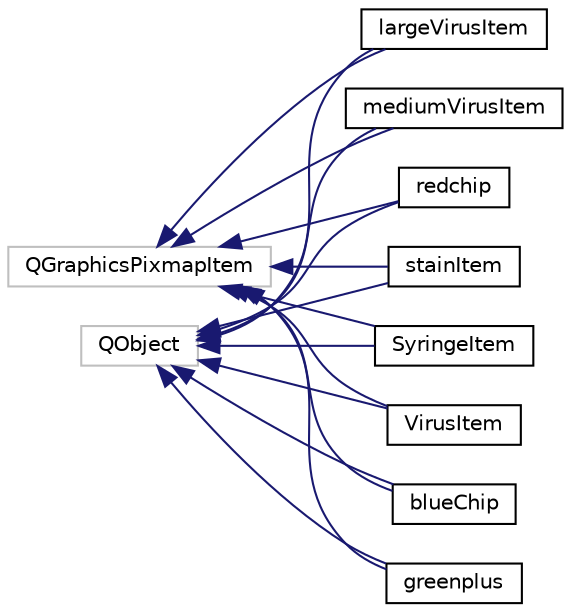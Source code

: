 digraph "Graphical Class Hierarchy"
{
  edge [fontname="Helvetica",fontsize="10",labelfontname="Helvetica",labelfontsize="10"];
  node [fontname="Helvetica",fontsize="10",shape=record];
  rankdir="LR";
  Node26 [label="QGraphicsPixmapItem",height=0.2,width=0.4,color="grey75", fillcolor="white", style="filled"];
  Node26 -> Node0 [dir="back",color="midnightblue",fontsize="10",style="solid",fontname="Helvetica"];
  Node0 [label="blueChip",height=0.2,width=0.4,color="black", fillcolor="white", style="filled",URL="$classblueChip.html"];
  Node26 -> Node13 [dir="back",color="midnightblue",fontsize="10",style="solid",fontname="Helvetica"];
  Node13 [label="greenplus",height=0.2,width=0.4,color="black", fillcolor="white", style="filled",URL="$classgreenplus.html"];
  Node26 -> Node14 [dir="back",color="midnightblue",fontsize="10",style="solid",fontname="Helvetica"];
  Node14 [label="largeVirusItem",height=0.2,width=0.4,color="black", fillcolor="white", style="filled",URL="$classlargeVirusItem.html"];
  Node26 -> Node15 [dir="back",color="midnightblue",fontsize="10",style="solid",fontname="Helvetica"];
  Node15 [label="mediumVirusItem",height=0.2,width=0.4,color="black", fillcolor="white", style="filled",URL="$classmediumVirusItem.html"];
  Node26 -> Node16 [dir="back",color="midnightblue",fontsize="10",style="solid",fontname="Helvetica"];
  Node16 [label="redchip",height=0.2,width=0.4,color="black", fillcolor="white", style="filled",URL="$classredchip.html"];
  Node26 -> Node17 [dir="back",color="midnightblue",fontsize="10",style="solid",fontname="Helvetica"];
  Node17 [label="stainItem",height=0.2,width=0.4,color="black", fillcolor="white", style="filled",URL="$classstainItem.html"];
  Node26 -> Node18 [dir="back",color="midnightblue",fontsize="10",style="solid",fontname="Helvetica"];
  Node18 [label="SyringeItem",height=0.2,width=0.4,color="black", fillcolor="white", style="filled",URL="$classSyringeItem.html"];
  Node26 -> Node19 [dir="back",color="midnightblue",fontsize="10",style="solid",fontname="Helvetica"];
  Node19 [label="VirusItem",height=0.2,width=0.4,color="black", fillcolor="white", style="filled",URL="$classVirusItem.html"];
  Node11 [label="QObject",height=0.2,width=0.4,color="grey75", fillcolor="white", style="filled"];
  Node11 -> Node0 [dir="back",color="midnightblue",fontsize="10",style="solid",fontname="Helvetica"];
  Node11 -> Node13 [dir="back",color="midnightblue",fontsize="10",style="solid",fontname="Helvetica"];
  Node11 -> Node14 [dir="back",color="midnightblue",fontsize="10",style="solid",fontname="Helvetica"];
  Node11 -> Node15 [dir="back",color="midnightblue",fontsize="10",style="solid",fontname="Helvetica"];
  Node11 -> Node16 [dir="back",color="midnightblue",fontsize="10",style="solid",fontname="Helvetica"];
  Node11 -> Node17 [dir="back",color="midnightblue",fontsize="10",style="solid",fontname="Helvetica"];
  Node11 -> Node18 [dir="back",color="midnightblue",fontsize="10",style="solid",fontname="Helvetica"];
  Node11 -> Node19 [dir="back",color="midnightblue",fontsize="10",style="solid",fontname="Helvetica"];
}
